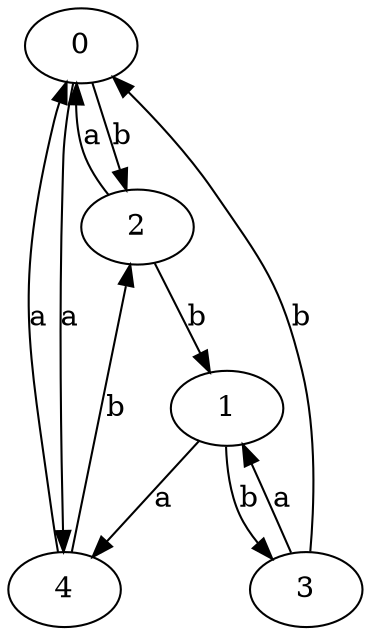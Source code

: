 digraph {
 ranksep=0.5;
 d2tdocpreamble = "\usetikzlibrary{automata}";
 d2tfigpreamble = "\tikzstyle{every state}= [ draw=blue!50,very thick,fill=blue!20]  \tikzstyle{auto}= [fill=white]";
 node [style="state"];
 edge [lblstyle="auto",topath="bend right", len=4  ]
  "0" [label="0",style = "state, accepting"];
  "1" [label="1",];
  "2" [label="2",];
  "3" [label="3",];
  "4" [label="4",style = "state, initial"];
  "0" -> "2" [label="b"];
  "0" -> "4" [label="a"];
  "1" -> "3" [label="b"];
  "1" -> "4" [label="a"];
  "2" -> "0" [label="a"];
  "2" -> "1" [label="b"];
  "3" -> "0" [label="b"];
  "3" -> "1" [label="a"];
  "4" -> "0" [label="a"];
  "4" -> "2" [label="b"];
}